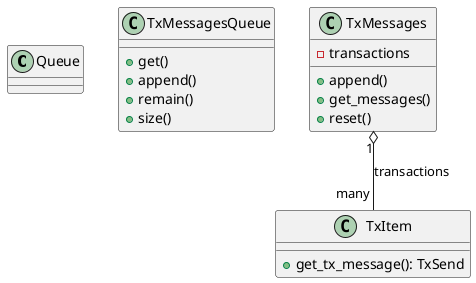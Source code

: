 @startuml
class "Queue" as queue

class "TxMessagesQueue" as tx_queue {
    + get()
    + append()
    + remain()
    + size()
}

class "TxMessages" as tx_messages {
    - transactions
    + append()
    + get_messages()
    + reset()
}

class "TxItem" as tx_item {
    + get_tx_message(): TxSend
}

'Relations
tx_messages "1" o-- "many" tx_item: transactions


'tx_queue -> queue
'tx_queue --> tx_messages
'queue *-- tx_messages
'???/

@enduml

